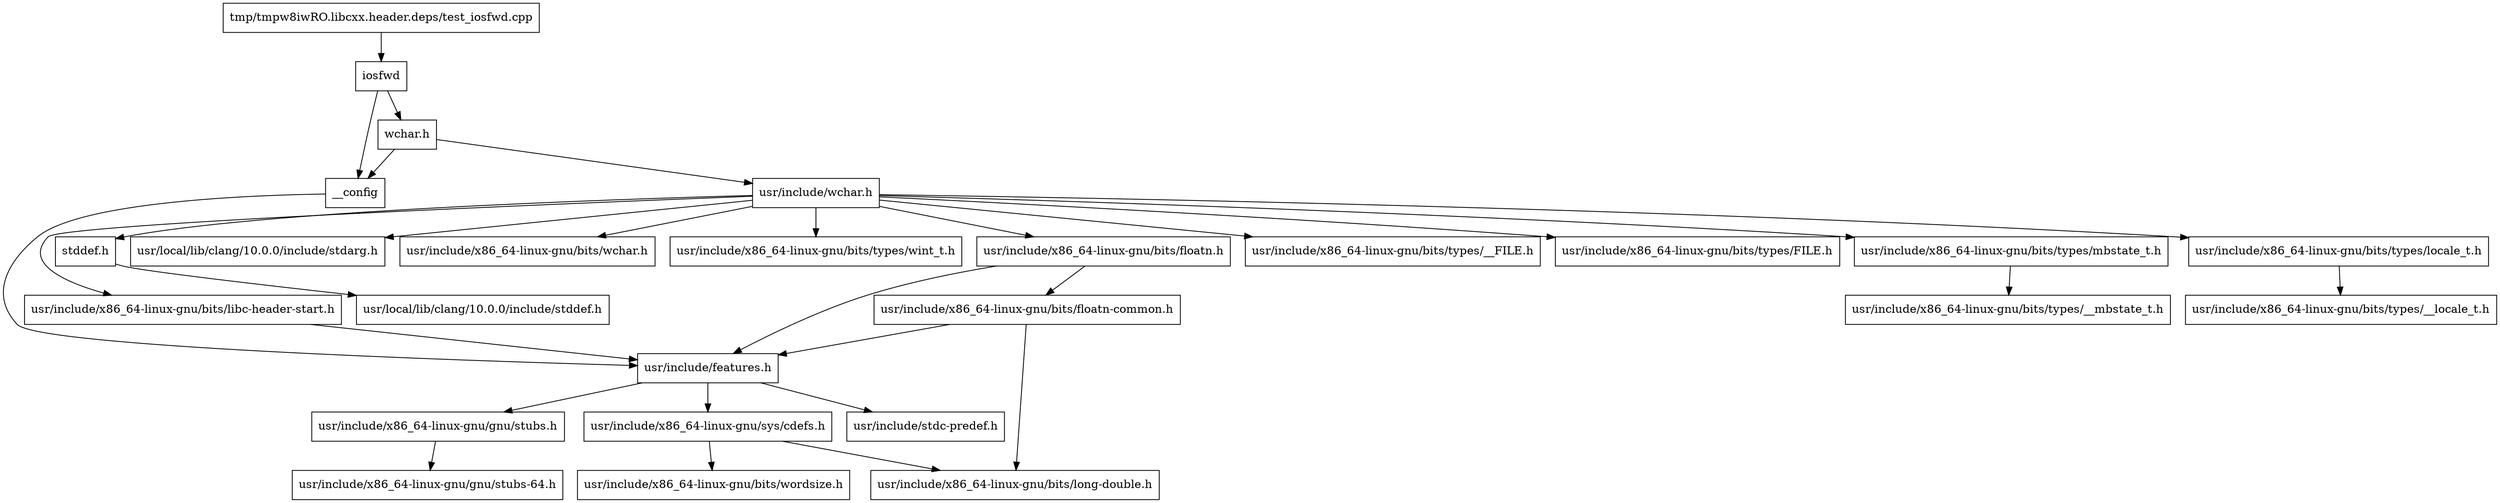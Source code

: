 digraph "dependencies" {
  header_1 [ shape="box", label="iosfwd"];
  header_0 [ shape="box", label="tmp/tmpw8iwRO.libcxx.header.deps/test_iosfwd.cpp"];
  header_2 [ shape="box", label="__config"];
  header_3 [ shape="box", label="usr/include/features.h"];
  header_4 [ shape="box", label="usr/include/stdc-predef.h"];
  header_5 [ shape="box", label="usr/include/x86_64-linux-gnu/sys/cdefs.h"];
  header_6 [ shape="box", label="usr/include/x86_64-linux-gnu/bits/wordsize.h"];
  header_7 [ shape="box", label="usr/include/x86_64-linux-gnu/bits/long-double.h"];
  header_8 [ shape="box", label="usr/include/x86_64-linux-gnu/gnu/stubs.h"];
  header_9 [ shape="box", label="usr/include/x86_64-linux-gnu/gnu/stubs-64.h"];
  header_11 [ shape="box", label="wchar.h"];
  header_12 [ shape="box", label="usr/include/wchar.h"];
  header_13 [ shape="box", label="usr/include/x86_64-linux-gnu/bits/libc-header-start.h"];
  header_14 [ shape="box", label="usr/include/x86_64-linux-gnu/bits/floatn.h"];
  header_15 [ shape="box", label="usr/include/x86_64-linux-gnu/bits/floatn-common.h"];
  header_16 [ shape="box", label="stddef.h"];
  header_17 [ shape="box", label="usr/local/lib/clang/10.0.0/include/stddef.h"];
  header_18 [ shape="box", label="usr/local/lib/clang/10.0.0/include/stdarg.h"];
  header_19 [ shape="box", label="usr/include/x86_64-linux-gnu/bits/wchar.h"];
  header_20 [ shape="box", label="usr/include/x86_64-linux-gnu/bits/types/wint_t.h"];
  header_21 [ shape="box", label="usr/include/x86_64-linux-gnu/bits/types/mbstate_t.h"];
  header_22 [ shape="box", label="usr/include/x86_64-linux-gnu/bits/types/__mbstate_t.h"];
  header_23 [ shape="box", label="usr/include/x86_64-linux-gnu/bits/types/__FILE.h"];
  header_24 [ shape="box", label="usr/include/x86_64-linux-gnu/bits/types/FILE.h"];
  header_25 [ shape="box", label="usr/include/x86_64-linux-gnu/bits/types/locale_t.h"];
  header_26 [ shape="box", label="usr/include/x86_64-linux-gnu/bits/types/__locale_t.h"];
  header_5 -> header_6;
  header_5 -> header_7;
  header_1 -> header_2;
  header_1 -> header_11;
  header_12 -> header_13;
  header_12 -> header_14;
  header_12 -> header_16;
  header_12 -> header_18;
  header_12 -> header_19;
  header_12 -> header_20;
  header_12 -> header_21;
  header_12 -> header_23;
  header_12 -> header_24;
  header_12 -> header_25;
  header_14 -> header_3;
  header_14 -> header_15;
  header_2 -> header_3;
  header_25 -> header_26;
  header_11 -> header_2;
  header_11 -> header_12;
  header_21 -> header_22;
  header_3 -> header_4;
  header_3 -> header_5;
  header_3 -> header_8;
  header_16 -> header_17;
  header_8 -> header_9;
  header_13 -> header_3;
  header_15 -> header_3;
  header_15 -> header_7;
  header_0 -> header_1;
}
